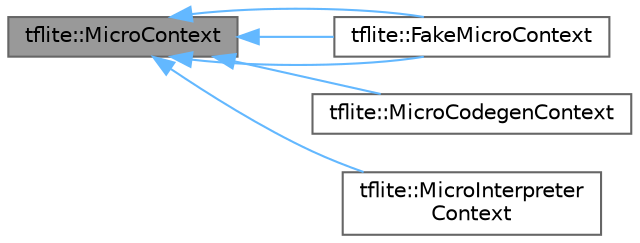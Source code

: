digraph "tflite::MicroContext"
{
 // LATEX_PDF_SIZE
  bgcolor="transparent";
  edge [fontname=Helvetica,fontsize=10,labelfontname=Helvetica,labelfontsize=10];
  node [fontname=Helvetica,fontsize=10,shape=box,height=0.2,width=0.4];
  rankdir="LR";
  Node1 [id="Node000001",label="tflite::MicroContext",height=0.2,width=0.4,color="gray40", fillcolor="grey60", style="filled", fontcolor="black",tooltip=" "];
  Node1 -> Node2 [id="edge6_Node000001_Node000002",dir="back",color="steelblue1",style="solid",tooltip=" "];
  Node2 [id="Node000002",label="tflite::FakeMicroContext",height=0.2,width=0.4,color="gray40", fillcolor="white", style="filled",URL="$classtflite_1_1_fake_micro_context.html",tooltip=" "];
  Node1 -> Node2 [id="edge7_Node000001_Node000002",dir="back",color="steelblue1",style="solid",tooltip=" "];
  Node1 -> Node2 [id="edge8_Node000001_Node000002",dir="back",color="steelblue1",style="solid",tooltip=" "];
  Node1 -> Node3 [id="edge9_Node000001_Node000003",dir="back",color="steelblue1",style="solid",tooltip=" "];
  Node3 [id="Node000003",label="tflite::MicroCodegenContext",height=0.2,width=0.4,color="gray40", fillcolor="white", style="filled",URL="$classtflite_1_1_micro_codegen_context.html",tooltip=" "];
  Node1 -> Node4 [id="edge10_Node000001_Node000004",dir="back",color="steelblue1",style="solid",tooltip=" "];
  Node4 [id="Node000004",label="tflite::MicroInterpreter\lContext",height=0.2,width=0.4,color="gray40", fillcolor="white", style="filled",URL="$classtflite_1_1_micro_interpreter_context.html",tooltip=" "];
}
